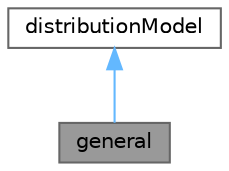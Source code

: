digraph "general"
{
 // LATEX_PDF_SIZE
  bgcolor="transparent";
  edge [fontname=Helvetica,fontsize=10,labelfontname=Helvetica,labelfontsize=10];
  node [fontname=Helvetica,fontsize=10,shape=box,height=0.2,width=0.4];
  Node1 [id="Node000001",label="general",height=0.2,width=0.4,color="gray40", fillcolor="grey60", style="filled", fontcolor="black",tooltip="Particle-size distribution model wherein random samples are drawn from a given arbitrary probability ..."];
  Node2 -> Node1 [id="edge1_Node000001_Node000002",dir="back",color="steelblue1",style="solid",tooltip=" "];
  Node2 [id="Node000002",label="distributionModel",height=0.2,width=0.4,color="gray40", fillcolor="white", style="filled",URL="$classFoam_1_1distributionModel.html",tooltip="A library of runtime-selectable doubly-truncated probability distribution models. Returns random samp..."];
}
